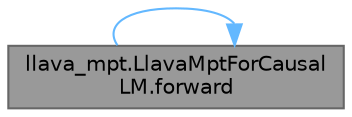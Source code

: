 digraph "llava_mpt.LlavaMptForCausalLM.forward"
{
 // LATEX_PDF_SIZE
  bgcolor="transparent";
  edge [fontname=Helvetica,fontsize=10,labelfontname=Helvetica,labelfontsize=10];
  node [fontname=Helvetica,fontsize=10,shape=box,height=0.2,width=0.4];
  rankdir="RL";
  Node1 [id="Node000001",label="llava_mpt.LlavaMptForCausal\lLM.forward",height=0.2,width=0.4,color="gray40", fillcolor="grey60", style="filled", fontcolor="black",tooltip="Causal Language Model의 forward 패스를 정의"];
  Node1 -> Node1 [id="edge2_Node000001_Node000001",dir="back",color="steelblue1",style="solid",tooltip=" "];
}
